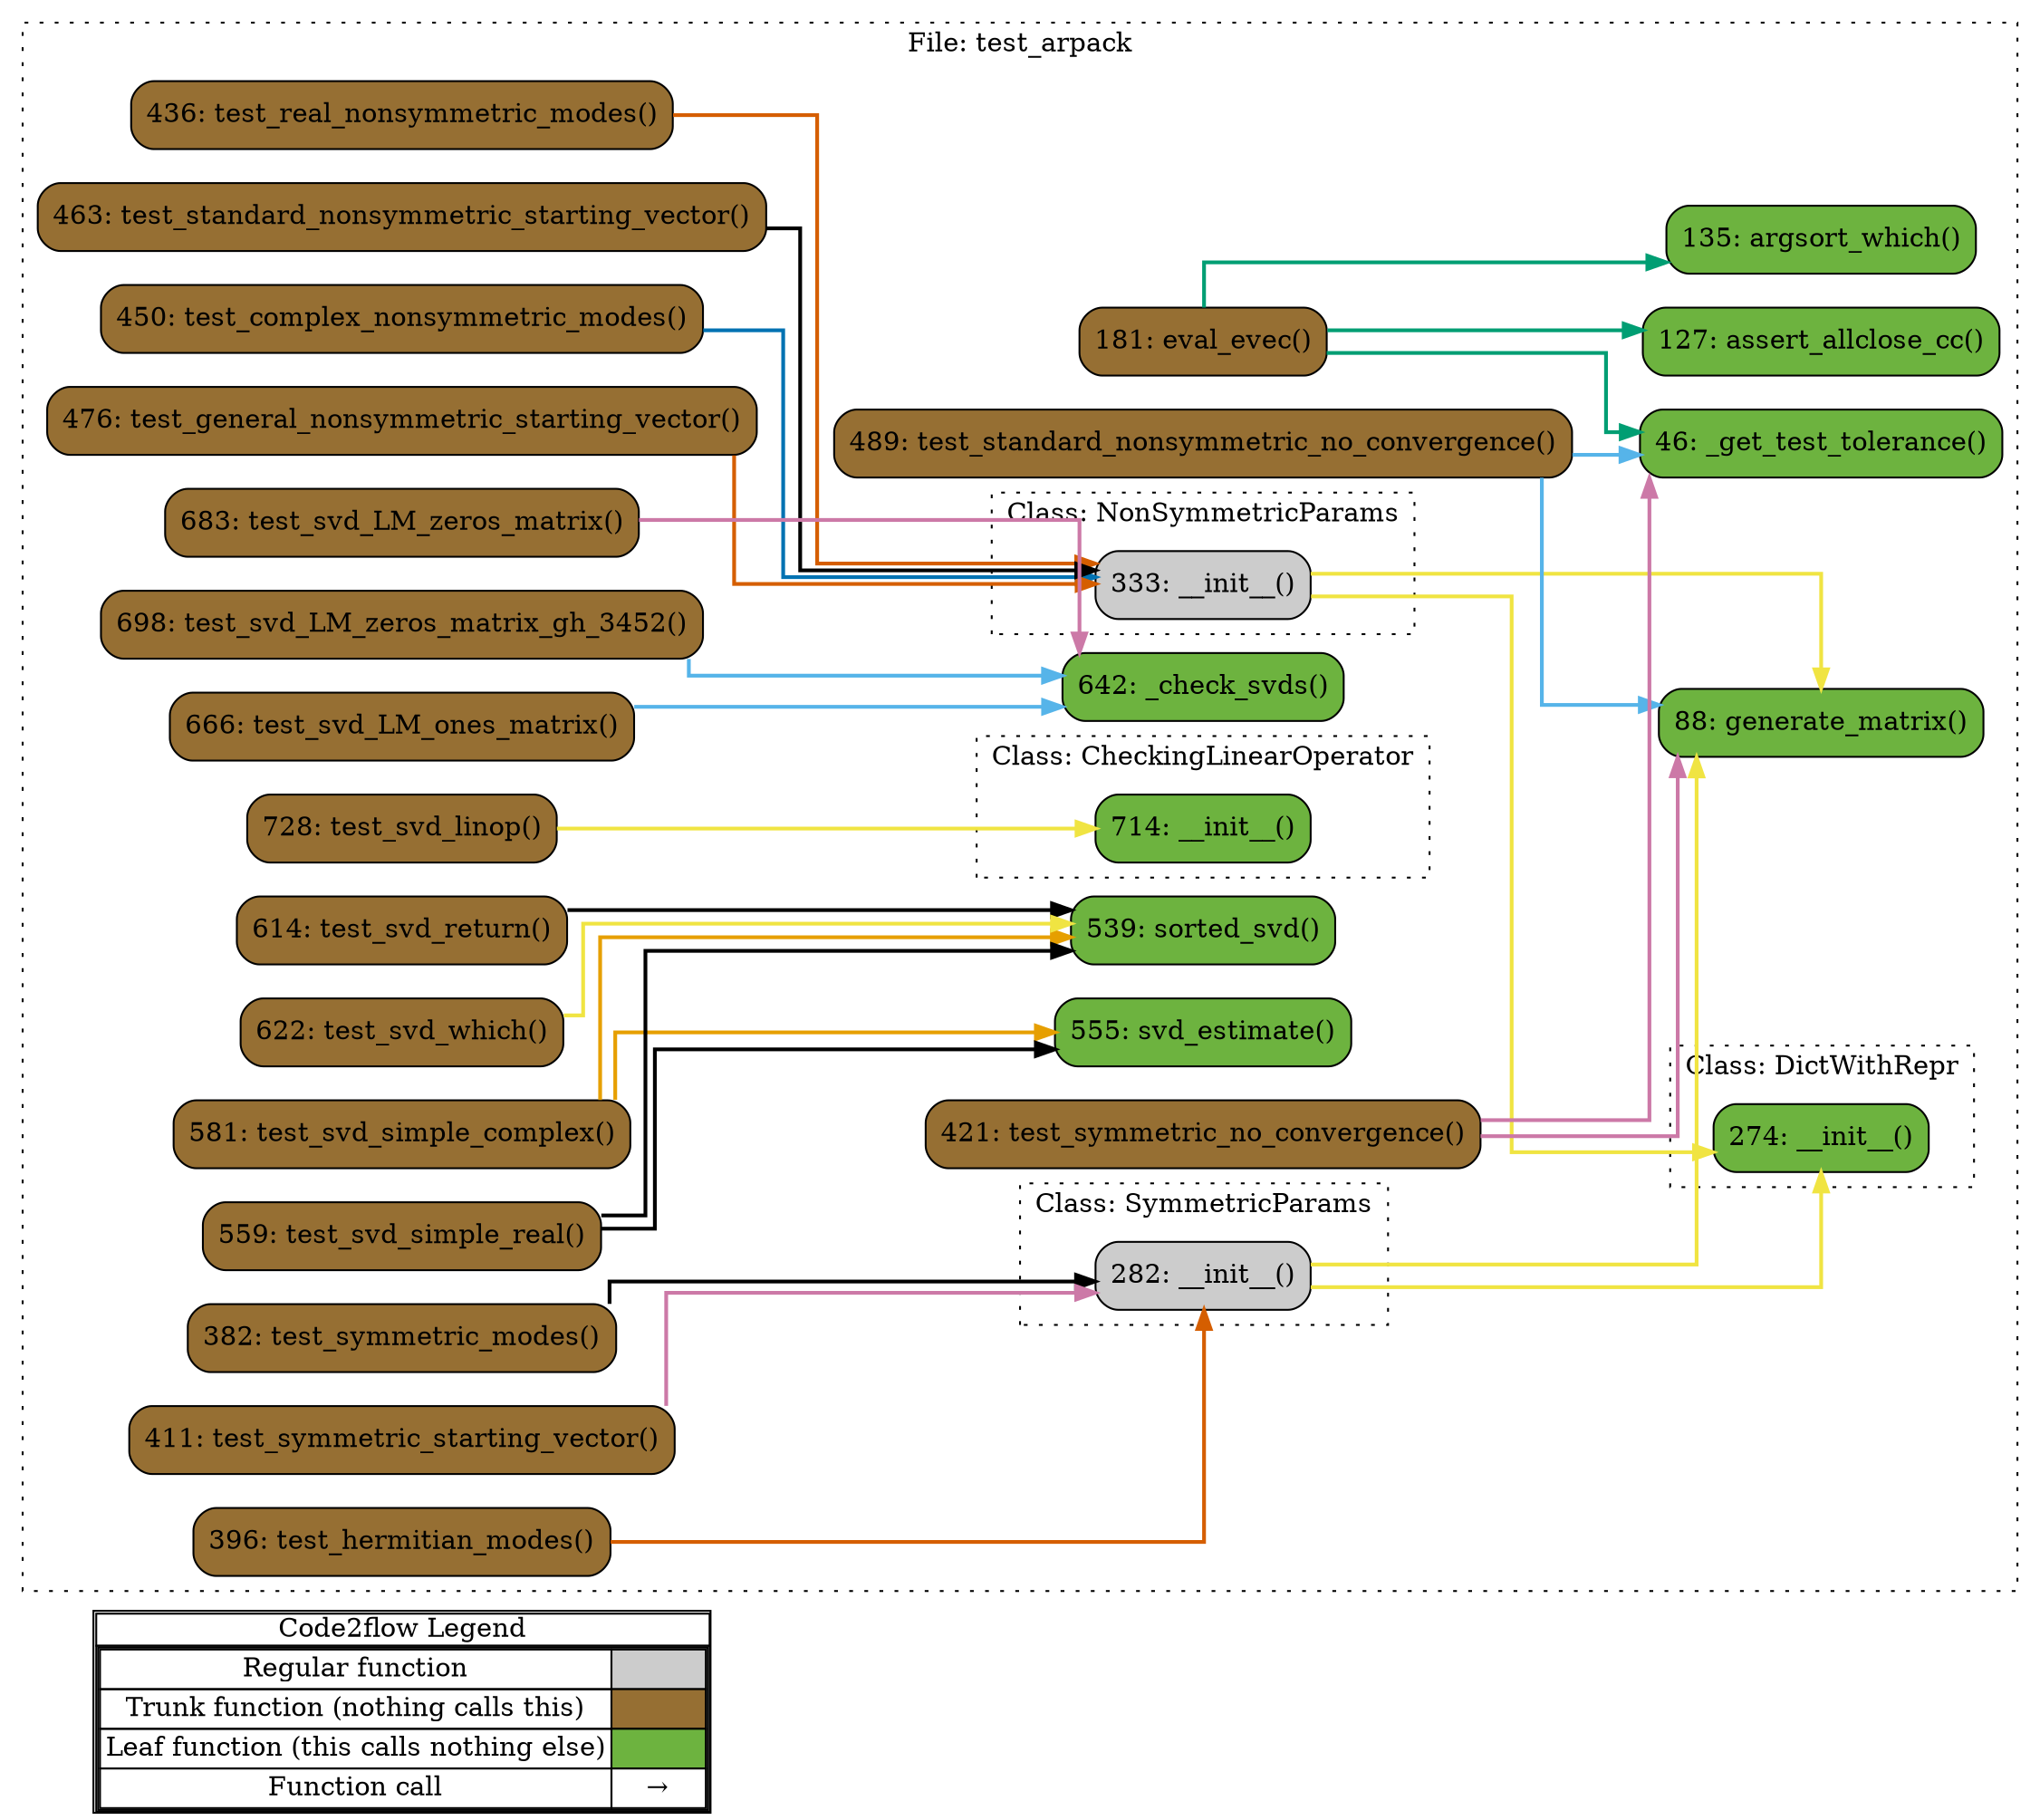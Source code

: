 digraph G {
concentrate=true;
splines="ortho";
rankdir="LR";
subgraph legend{
    rank = min;
    label = "legend";
    Legend [shape=none, margin=0, label = <
        <table cellspacing="0" cellpadding="0" border="1"><tr><td>Code2flow Legend</td></tr><tr><td>
        <table cellspacing="0">
        <tr><td>Regular function</td><td width="50px" bgcolor='#cccccc'></td></tr>
        <tr><td>Trunk function (nothing calls this)</td><td bgcolor='#966F33'></td></tr>
        <tr><td>Leaf function (this calls nothing else)</td><td bgcolor='#6db33f'></td></tr>
        <tr><td>Function call</td><td><font color='black'>&#8594;</font></td></tr>
        </table></td></tr></table>
        >];
}node_36c52ce0 [label="714: __init__()" name="test_arpack::CheckingLinearOperator.__init__" shape="rect" style="rounded,filled" fillcolor="#6db33f" ];
node_d9b3a5cf [label="274: __init__()" name="test_arpack::DictWithRepr.__init__" shape="rect" style="rounded,filled" fillcolor="#6db33f" ];
node_9d84e7bc [label="333: __init__()" name="test_arpack::NonSymmetricParams.__init__" shape="rect" style="rounded,filled" fillcolor="#cccccc" ];
node_1e443c74 [label="282: __init__()" name="test_arpack::SymmetricParams.__init__" shape="rect" style="rounded,filled" fillcolor="#cccccc" ];
node_4a93164a [label="642: _check_svds()" name="test_arpack::_check_svds" shape="rect" style="rounded,filled" fillcolor="#6db33f" ];
node_995e6368 [label="46: _get_test_tolerance()" name="test_arpack::_get_test_tolerance" shape="rect" style="rounded,filled" fillcolor="#6db33f" ];
node_58de894a [label="135: argsort_which()" name="test_arpack::argsort_which" shape="rect" style="rounded,filled" fillcolor="#6db33f" ];
node_3fb1b0ee [label="127: assert_allclose_cc()" name="test_arpack::assert_allclose_cc" shape="rect" style="rounded,filled" fillcolor="#6db33f" ];
node_f7cba0d3 [label="181: eval_evec()" name="test_arpack::eval_evec" shape="rect" style="rounded,filled" fillcolor="#966F33" ];
node_fbc07f34 [label="88: generate_matrix()" name="test_arpack::generate_matrix" shape="rect" style="rounded,filled" fillcolor="#6db33f" ];
node_3b7ae854 [label="539: sorted_svd()" name="test_arpack::sorted_svd" shape="rect" style="rounded,filled" fillcolor="#6db33f" ];
node_11011318 [label="555: svd_estimate()" name="test_arpack::svd_estimate" shape="rect" style="rounded,filled" fillcolor="#6db33f" ];
node_62daee1d [label="450: test_complex_nonsymmetric_modes()" name="test_arpack::test_complex_nonsymmetric_modes" shape="rect" style="rounded,filled" fillcolor="#966F33" ];
node_e9d2baf6 [label="476: test_general_nonsymmetric_starting_vector()" name="test_arpack::test_general_nonsymmetric_starting_vector" shape="rect" style="rounded,filled" fillcolor="#966F33" ];
node_3ed6dbbe [label="396: test_hermitian_modes()" name="test_arpack::test_hermitian_modes" shape="rect" style="rounded,filled" fillcolor="#966F33" ];
node_55ae53ee [label="436: test_real_nonsymmetric_modes()" name="test_arpack::test_real_nonsymmetric_modes" shape="rect" style="rounded,filled" fillcolor="#966F33" ];
node_2bd85712 [label="489: test_standard_nonsymmetric_no_convergence()" name="test_arpack::test_standard_nonsymmetric_no_convergence" shape="rect" style="rounded,filled" fillcolor="#966F33" ];
node_6f939850 [label="463: test_standard_nonsymmetric_starting_vector()" name="test_arpack::test_standard_nonsymmetric_starting_vector" shape="rect" style="rounded,filled" fillcolor="#966F33" ];
node_677aa85a [label="666: test_svd_LM_ones_matrix()" name="test_arpack::test_svd_LM_ones_matrix" shape="rect" style="rounded,filled" fillcolor="#966F33" ];
node_468bf08f [label="683: test_svd_LM_zeros_matrix()" name="test_arpack::test_svd_LM_zeros_matrix" shape="rect" style="rounded,filled" fillcolor="#966F33" ];
node_a1aa1e12 [label="698: test_svd_LM_zeros_matrix_gh_3452()" name="test_arpack::test_svd_LM_zeros_matrix_gh_3452" shape="rect" style="rounded,filled" fillcolor="#966F33" ];
node_01c9a5ac [label="728: test_svd_linop()" name="test_arpack::test_svd_linop" shape="rect" style="rounded,filled" fillcolor="#966F33" ];
node_308df9c0 [label="614: test_svd_return()" name="test_arpack::test_svd_return" shape="rect" style="rounded,filled" fillcolor="#966F33" ];
node_5c12d939 [label="581: test_svd_simple_complex()" name="test_arpack::test_svd_simple_complex" shape="rect" style="rounded,filled" fillcolor="#966F33" ];
node_8073f7b0 [label="559: test_svd_simple_real()" name="test_arpack::test_svd_simple_real" shape="rect" style="rounded,filled" fillcolor="#966F33" ];
node_03e113a4 [label="622: test_svd_which()" name="test_arpack::test_svd_which" shape="rect" style="rounded,filled" fillcolor="#966F33" ];
node_d55c4170 [label="382: test_symmetric_modes()" name="test_arpack::test_symmetric_modes" shape="rect" style="rounded,filled" fillcolor="#966F33" ];
node_d15ef597 [label="421: test_symmetric_no_convergence()" name="test_arpack::test_symmetric_no_convergence" shape="rect" style="rounded,filled" fillcolor="#966F33" ];
node_afb1adbf [label="411: test_symmetric_starting_vector()" name="test_arpack::test_symmetric_starting_vector" shape="rect" style="rounded,filled" fillcolor="#966F33" ];
node_9d84e7bc -> node_d9b3a5cf [color="#F0E442" penwidth="2"];
node_9d84e7bc -> node_d9b3a5cf [color="#F0E442" penwidth="2"];
node_9d84e7bc -> node_d9b3a5cf [color="#F0E442" penwidth="2"];
node_9d84e7bc -> node_d9b3a5cf [color="#F0E442" penwidth="2"];
node_9d84e7bc -> node_fbc07f34 [color="#F0E442" penwidth="2"];
node_9d84e7bc -> node_fbc07f34 [color="#F0E442" penwidth="2"];
node_9d84e7bc -> node_fbc07f34 [color="#F0E442" penwidth="2"];
node_1e443c74 -> node_d9b3a5cf [color="#F0E442" penwidth="2"];
node_1e443c74 -> node_d9b3a5cf [color="#F0E442" penwidth="2"];
node_1e443c74 -> node_d9b3a5cf [color="#F0E442" penwidth="2"];
node_1e443c74 -> node_d9b3a5cf [color="#F0E442" penwidth="2"];
node_1e443c74 -> node_fbc07f34 [color="#F0E442" penwidth="2"];
node_1e443c74 -> node_fbc07f34 [color="#F0E442" penwidth="2"];
node_1e443c74 -> node_fbc07f34 [color="#F0E442" penwidth="2"];
node_f7cba0d3 -> node_995e6368 [color="#009E73" penwidth="2"];
node_f7cba0d3 -> node_58de894a [color="#009E73" penwidth="2"];
node_f7cba0d3 -> node_58de894a [color="#009E73" penwidth="2"];
node_f7cba0d3 -> node_3fb1b0ee [color="#009E73" penwidth="2"];
node_f7cba0d3 -> node_3fb1b0ee [color="#009E73" penwidth="2"];
node_62daee1d -> node_9d84e7bc [color="#0072B2" penwidth="2"];
node_e9d2baf6 -> node_9d84e7bc [color="#D55E00" penwidth="2"];
node_3ed6dbbe -> node_1e443c74 [color="#D55E00" penwidth="2"];
node_55ae53ee -> node_9d84e7bc [color="#D55E00" penwidth="2"];
node_2bd85712 -> node_995e6368 [color="#56B4E9" penwidth="2"];
node_2bd85712 -> node_fbc07f34 [color="#56B4E9" penwidth="2"];
node_6f939850 -> node_9d84e7bc [color="#000000" penwidth="2"];
node_677aa85a -> node_4a93164a [color="#56B4E9" penwidth="2"];
node_468bf08f -> node_4a93164a [color="#CC79A7" penwidth="2"];
node_a1aa1e12 -> node_4a93164a [color="#56B4E9" penwidth="2"];
node_01c9a5ac -> node_36c52ce0 [color="#F0E442" penwidth="2"];
node_01c9a5ac -> node_36c52ce0 [color="#F0E442" penwidth="2"];
node_01c9a5ac -> node_36c52ce0 [color="#F0E442" penwidth="2"];
node_308df9c0 -> node_3b7ae854 [color="#000000" penwidth="2"];
node_5c12d939 -> node_3b7ae854 [color="#E69F00" penwidth="2"];
node_5c12d939 -> node_11011318 [color="#E69F00" penwidth="2"];
node_5c12d939 -> node_11011318 [color="#E69F00" penwidth="2"];
node_8073f7b0 -> node_3b7ae854 [color="#000000" penwidth="2"];
node_8073f7b0 -> node_11011318 [color="#000000" penwidth="2"];
node_8073f7b0 -> node_11011318 [color="#000000" penwidth="2"];
node_03e113a4 -> node_3b7ae854 [color="#F0E442" penwidth="2"];
node_d55c4170 -> node_1e443c74 [color="#000000" penwidth="2"];
node_d15ef597 -> node_995e6368 [color="#CC79A7" penwidth="2"];
node_d15ef597 -> node_fbc07f34 [color="#CC79A7" penwidth="2"];
node_afb1adbf -> node_1e443c74 [color="#CC79A7" penwidth="2"];
subgraph cluster_df4fcfd0 {
    node_995e6368 node_fbc07f34 node_3fb1b0ee node_58de894a node_f7cba0d3 node_d55c4170 node_3ed6dbbe node_afb1adbf node_d15ef597 node_55ae53ee node_62daee1d node_6f939850 node_e9d2baf6 node_2bd85712 node_3b7ae854 node_11011318 node_8073f7b0 node_5c12d939 node_308df9c0 node_03e113a4 node_4a93164a node_677aa85a node_468bf08f node_a1aa1e12 node_01c9a5ac;
    label="File: test_arpack";
    name="test_arpack";
    style="filled";
    graph[style=dotted];
    subgraph cluster_e291c575 {
        node_d9b3a5cf;
        label="Class: DictWithRepr";
        name="DictWithRepr";
        style="filled";
        graph[style=dotted];
    };
    subgraph cluster_2cb8395c {
        node_1e443c74;
        label="Class: SymmetricParams";
        name="SymmetricParams";
        style="filled";
        graph[style=dotted];
    };
    subgraph cluster_891d2b09 {
        node_9d84e7bc;
        label="Class: NonSymmetricParams";
        name="NonSymmetricParams";
        style="filled";
        graph[style=dotted];
    };
    subgraph cluster_5237bd17 {
        node_36c52ce0;
        label="Class: CheckingLinearOperator";
        name="CheckingLinearOperator";
        style="filled";
        graph[style=dotted];
    };
};
}
